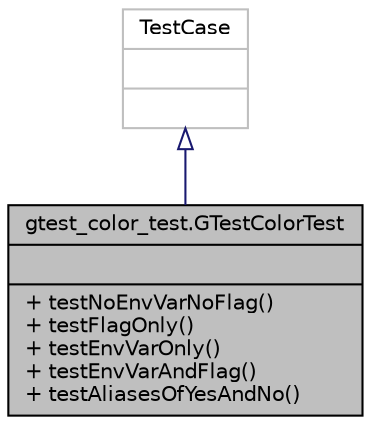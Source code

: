 digraph "gtest_color_test.GTestColorTest"
{
  edge [fontname="Helvetica",fontsize="10",labelfontname="Helvetica",labelfontsize="10"];
  node [fontname="Helvetica",fontsize="10",shape=record];
  Node2 [label="{gtest_color_test.GTestColorTest\n||+ testNoEnvVarNoFlag()\l+ testFlagOnly()\l+ testEnvVarOnly()\l+ testEnvVarAndFlag()\l+ testAliasesOfYesAndNo()\l}",height=0.2,width=0.4,color="black", fillcolor="grey75", style="filled", fontcolor="black"];
  Node3 -> Node2 [dir="back",color="midnightblue",fontsize="10",style="solid",arrowtail="onormal",fontname="Helvetica"];
  Node3 [label="{TestCase\n||}",height=0.2,width=0.4,color="grey75", fillcolor="white", style="filled"];
}
